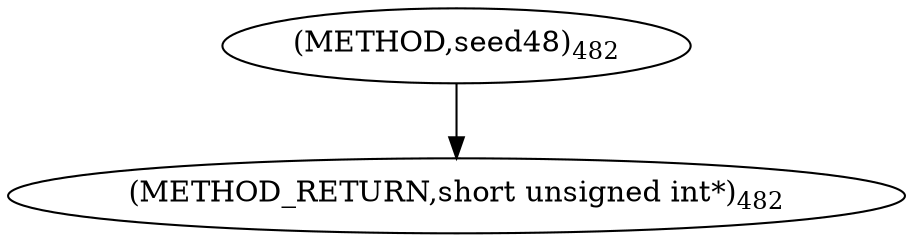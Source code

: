 digraph "seed48" {  
"45456" [label = <(METHOD,seed48)<SUB>482</SUB>> ]
"45458" [label = <(METHOD_RETURN,short unsigned int*)<SUB>482</SUB>> ]
  "45456" -> "45458" 
}
